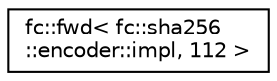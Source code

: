 digraph "Graphical Class Hierarchy"
{
  edge [fontname="Helvetica",fontsize="10",labelfontname="Helvetica",labelfontsize="10"];
  node [fontname="Helvetica",fontsize="10",shape=record];
  rankdir="LR";
  Node0 [label="fc::fwd\< fc::sha256\l::encoder::impl, 112 \>",height=0.2,width=0.4,color="black", fillcolor="white", style="filled",URL="$classfc_1_1fwd.html"];
}
